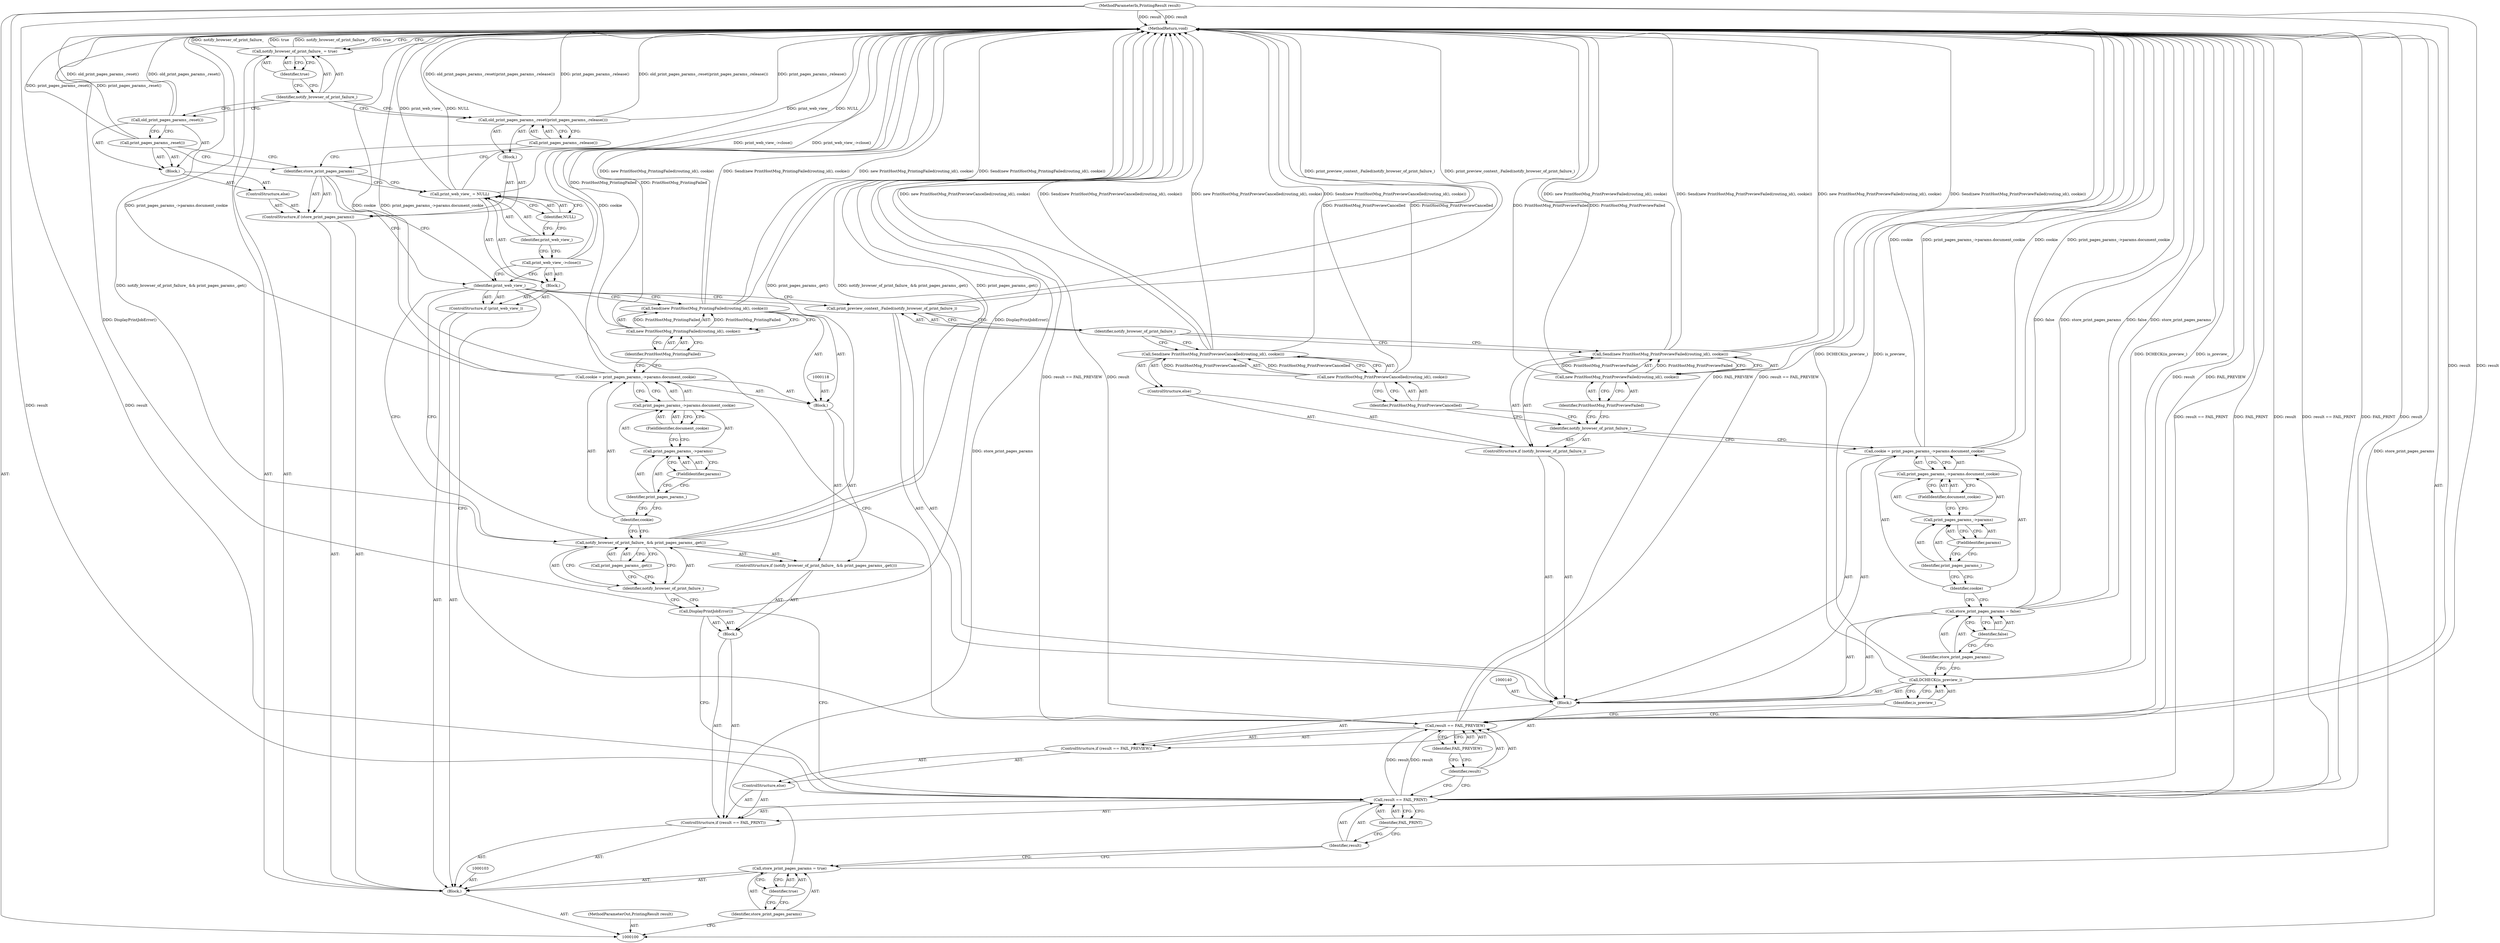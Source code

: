 digraph "1_Chrome_c7a90019bf7054145b11d2577b851cf2779d3d79_3" {
"1000178" [label="(MethodReturn,void)"];
"1000101" [label="(MethodParameterIn,PrintingResult result)"];
"1000244" [label="(MethodParameterOut,PrintingResult result)"];
"1000102" [label="(Block,)"];
"1000130" [label="(ControlStructure,if (result == FAIL_PREVIEW))"];
"1000131" [label="(Call,result == FAIL_PREVIEW)"];
"1000132" [label="(Identifier,result)"];
"1000133" [label="(Identifier,FAIL_PREVIEW)"];
"1000129" [label="(ControlStructure,else)"];
"1000136" [label="(Identifier,is_preview_)"];
"1000135" [label="(Call,DCHECK(is_preview_))"];
"1000139" [label="(Identifier,false)"];
"1000137" [label="(Call,store_print_pages_params = false)"];
"1000138" [label="(Identifier,store_print_pages_params)"];
"1000143" [label="(Call,print_pages_params_->params.document_cookie)"];
"1000144" [label="(Call,print_pages_params_->params)"];
"1000145" [label="(Identifier,print_pages_params_)"];
"1000146" [label="(FieldIdentifier,params)"];
"1000134" [label="(Block,)"];
"1000147" [label="(FieldIdentifier,document_cookie)"];
"1000141" [label="(Call,cookie = print_pages_params_->params.document_cookie)"];
"1000142" [label="(Identifier,cookie)"];
"1000148" [label="(ControlStructure,if (notify_browser_of_print_failure_))"];
"1000149" [label="(Identifier,notify_browser_of_print_failure_)"];
"1000151" [label="(Call,new PrintHostMsg_PrintPreviewFailed(routing_id(), cookie))"];
"1000152" [label="(Identifier,PrintHostMsg_PrintPreviewFailed)"];
"1000150" [label="(Call,Send(new PrintHostMsg_PrintPreviewFailed(routing_id(), cookie)))"];
"1000153" [label="(ControlStructure,else)"];
"1000155" [label="(Call,new PrintHostMsg_PrintPreviewCancelled(routing_id(), cookie))"];
"1000156" [label="(Identifier,PrintHostMsg_PrintPreviewCancelled)"];
"1000154" [label="(Call,Send(new PrintHostMsg_PrintPreviewCancelled(routing_id(), cookie)))"];
"1000158" [label="(Identifier,notify_browser_of_print_failure_)"];
"1000157" [label="(Call,print_preview_context_.Failed(notify_browser_of_print_failure_))"];
"1000106" [label="(Identifier,true)"];
"1000104" [label="(Call,store_print_pages_params = true)"];
"1000105" [label="(Identifier,store_print_pages_params)"];
"1000159" [label="(ControlStructure,if (print_web_view_))"];
"1000161" [label="(Block,)"];
"1000160" [label="(Identifier,print_web_view_)"];
"1000162" [label="(Call,print_web_view_->close())"];
"1000165" [label="(Identifier,NULL)"];
"1000163" [label="(Call,print_web_view_ = NULL)"];
"1000164" [label="(Identifier,print_web_view_)"];
"1000166" [label="(ControlStructure,if (store_print_pages_params))"];
"1000168" [label="(Block,)"];
"1000167" [label="(Identifier,store_print_pages_params)"];
"1000170" [label="(Call,print_pages_params_.release())"];
"1000169" [label="(Call,old_print_pages_params_.reset(print_pages_params_.release()))"];
"1000171" [label="(ControlStructure,else)"];
"1000172" [label="(Block,)"];
"1000173" [label="(Call,print_pages_params_.reset())"];
"1000110" [label="(Identifier,FAIL_PRINT)"];
"1000107" [label="(ControlStructure,if (result == FAIL_PRINT))"];
"1000111" [label="(Block,)"];
"1000108" [label="(Call,result == FAIL_PRINT)"];
"1000109" [label="(Identifier,result)"];
"1000174" [label="(Call,old_print_pages_params_.reset())"];
"1000175" [label="(Call,notify_browser_of_print_failure_ = true)"];
"1000176" [label="(Identifier,notify_browser_of_print_failure_)"];
"1000177" [label="(Identifier,true)"];
"1000112" [label="(Call,DisplayPrintJobError())"];
"1000113" [label="(ControlStructure,if (notify_browser_of_print_failure_ && print_pages_params_.get()))"];
"1000116" [label="(Call,print_pages_params_.get())"];
"1000114" [label="(Call,notify_browser_of_print_failure_ && print_pages_params_.get())"];
"1000115" [label="(Identifier,notify_browser_of_print_failure_)"];
"1000119" [label="(Call,cookie = print_pages_params_->params.document_cookie)"];
"1000120" [label="(Identifier,cookie)"];
"1000121" [label="(Call,print_pages_params_->params.document_cookie)"];
"1000122" [label="(Call,print_pages_params_->params)"];
"1000123" [label="(Identifier,print_pages_params_)"];
"1000124" [label="(FieldIdentifier,params)"];
"1000125" [label="(FieldIdentifier,document_cookie)"];
"1000117" [label="(Block,)"];
"1000127" [label="(Call,new PrintHostMsg_PrintingFailed(routing_id(), cookie))"];
"1000128" [label="(Identifier,PrintHostMsg_PrintingFailed)"];
"1000126" [label="(Call,Send(new PrintHostMsg_PrintingFailed(routing_id(), cookie)))"];
"1000178" -> "1000100"  [label="AST: "];
"1000178" -> "1000175"  [label="CFG: "];
"1000141" -> "1000178"  [label="DDG: cookie"];
"1000141" -> "1000178"  [label="DDG: print_pages_params_->params.document_cookie"];
"1000108" -> "1000178"  [label="DDG: result == FAIL_PRINT"];
"1000108" -> "1000178"  [label="DDG: FAIL_PRINT"];
"1000108" -> "1000178"  [label="DDG: result"];
"1000150" -> "1000178"  [label="DDG: new PrintHostMsg_PrintPreviewFailed(routing_id(), cookie)"];
"1000150" -> "1000178"  [label="DDG: Send(new PrintHostMsg_PrintPreviewFailed(routing_id(), cookie))"];
"1000169" -> "1000178"  [label="DDG: old_print_pages_params_.reset(print_pages_params_.release())"];
"1000169" -> "1000178"  [label="DDG: print_pages_params_.release()"];
"1000157" -> "1000178"  [label="DDG: print_preview_context_.Failed(notify_browser_of_print_failure_)"];
"1000104" -> "1000178"  [label="DDG: store_print_pages_params"];
"1000114" -> "1000178"  [label="DDG: notify_browser_of_print_failure_ && print_pages_params_.get()"];
"1000114" -> "1000178"  [label="DDG: print_pages_params_.get()"];
"1000151" -> "1000178"  [label="DDG: PrintHostMsg_PrintPreviewFailed"];
"1000154" -> "1000178"  [label="DDG: new PrintHostMsg_PrintPreviewCancelled(routing_id(), cookie)"];
"1000154" -> "1000178"  [label="DDG: Send(new PrintHostMsg_PrintPreviewCancelled(routing_id(), cookie))"];
"1000119" -> "1000178"  [label="DDG: print_pages_params_->params.document_cookie"];
"1000119" -> "1000178"  [label="DDG: cookie"];
"1000175" -> "1000178"  [label="DDG: notify_browser_of_print_failure_"];
"1000175" -> "1000178"  [label="DDG: true"];
"1000126" -> "1000178"  [label="DDG: new PrintHostMsg_PrintingFailed(routing_id(), cookie)"];
"1000126" -> "1000178"  [label="DDG: Send(new PrintHostMsg_PrintingFailed(routing_id(), cookie))"];
"1000163" -> "1000178"  [label="DDG: print_web_view_"];
"1000163" -> "1000178"  [label="DDG: NULL"];
"1000131" -> "1000178"  [label="DDG: result"];
"1000131" -> "1000178"  [label="DDG: FAIL_PREVIEW"];
"1000131" -> "1000178"  [label="DDG: result == FAIL_PREVIEW"];
"1000137" -> "1000178"  [label="DDG: false"];
"1000137" -> "1000178"  [label="DDG: store_print_pages_params"];
"1000112" -> "1000178"  [label="DDG: DisplayPrintJobError()"];
"1000135" -> "1000178"  [label="DDG: DCHECK(is_preview_)"];
"1000135" -> "1000178"  [label="DDG: is_preview_"];
"1000101" -> "1000178"  [label="DDG: result"];
"1000173" -> "1000178"  [label="DDG: print_pages_params_.reset()"];
"1000127" -> "1000178"  [label="DDG: PrintHostMsg_PrintingFailed"];
"1000155" -> "1000178"  [label="DDG: PrintHostMsg_PrintPreviewCancelled"];
"1000162" -> "1000178"  [label="DDG: print_web_view_->close()"];
"1000174" -> "1000178"  [label="DDG: old_print_pages_params_.reset()"];
"1000101" -> "1000100"  [label="AST: "];
"1000101" -> "1000178"  [label="DDG: result"];
"1000101" -> "1000108"  [label="DDG: result"];
"1000101" -> "1000131"  [label="DDG: result"];
"1000244" -> "1000100"  [label="AST: "];
"1000102" -> "1000100"  [label="AST: "];
"1000103" -> "1000102"  [label="AST: "];
"1000104" -> "1000102"  [label="AST: "];
"1000107" -> "1000102"  [label="AST: "];
"1000159" -> "1000102"  [label="AST: "];
"1000166" -> "1000102"  [label="AST: "];
"1000175" -> "1000102"  [label="AST: "];
"1000130" -> "1000129"  [label="AST: "];
"1000131" -> "1000130"  [label="AST: "];
"1000134" -> "1000130"  [label="AST: "];
"1000131" -> "1000130"  [label="AST: "];
"1000131" -> "1000133"  [label="CFG: "];
"1000132" -> "1000131"  [label="AST: "];
"1000133" -> "1000131"  [label="AST: "];
"1000136" -> "1000131"  [label="CFG: "];
"1000160" -> "1000131"  [label="CFG: "];
"1000131" -> "1000178"  [label="DDG: result"];
"1000131" -> "1000178"  [label="DDG: FAIL_PREVIEW"];
"1000131" -> "1000178"  [label="DDG: result == FAIL_PREVIEW"];
"1000108" -> "1000131"  [label="DDG: result"];
"1000101" -> "1000131"  [label="DDG: result"];
"1000132" -> "1000131"  [label="AST: "];
"1000132" -> "1000108"  [label="CFG: "];
"1000133" -> "1000132"  [label="CFG: "];
"1000133" -> "1000131"  [label="AST: "];
"1000133" -> "1000132"  [label="CFG: "];
"1000131" -> "1000133"  [label="CFG: "];
"1000129" -> "1000107"  [label="AST: "];
"1000130" -> "1000129"  [label="AST: "];
"1000136" -> "1000135"  [label="AST: "];
"1000136" -> "1000131"  [label="CFG: "];
"1000135" -> "1000136"  [label="CFG: "];
"1000135" -> "1000134"  [label="AST: "];
"1000135" -> "1000136"  [label="CFG: "];
"1000136" -> "1000135"  [label="AST: "];
"1000138" -> "1000135"  [label="CFG: "];
"1000135" -> "1000178"  [label="DDG: DCHECK(is_preview_)"];
"1000135" -> "1000178"  [label="DDG: is_preview_"];
"1000139" -> "1000137"  [label="AST: "];
"1000139" -> "1000138"  [label="CFG: "];
"1000137" -> "1000139"  [label="CFG: "];
"1000137" -> "1000134"  [label="AST: "];
"1000137" -> "1000139"  [label="CFG: "];
"1000138" -> "1000137"  [label="AST: "];
"1000139" -> "1000137"  [label="AST: "];
"1000142" -> "1000137"  [label="CFG: "];
"1000137" -> "1000178"  [label="DDG: false"];
"1000137" -> "1000178"  [label="DDG: store_print_pages_params"];
"1000138" -> "1000137"  [label="AST: "];
"1000138" -> "1000135"  [label="CFG: "];
"1000139" -> "1000138"  [label="CFG: "];
"1000143" -> "1000141"  [label="AST: "];
"1000143" -> "1000147"  [label="CFG: "];
"1000144" -> "1000143"  [label="AST: "];
"1000147" -> "1000143"  [label="AST: "];
"1000141" -> "1000143"  [label="CFG: "];
"1000144" -> "1000143"  [label="AST: "];
"1000144" -> "1000146"  [label="CFG: "];
"1000145" -> "1000144"  [label="AST: "];
"1000146" -> "1000144"  [label="AST: "];
"1000147" -> "1000144"  [label="CFG: "];
"1000145" -> "1000144"  [label="AST: "];
"1000145" -> "1000142"  [label="CFG: "];
"1000146" -> "1000145"  [label="CFG: "];
"1000146" -> "1000144"  [label="AST: "];
"1000146" -> "1000145"  [label="CFG: "];
"1000144" -> "1000146"  [label="CFG: "];
"1000134" -> "1000130"  [label="AST: "];
"1000135" -> "1000134"  [label="AST: "];
"1000137" -> "1000134"  [label="AST: "];
"1000140" -> "1000134"  [label="AST: "];
"1000141" -> "1000134"  [label="AST: "];
"1000148" -> "1000134"  [label="AST: "];
"1000157" -> "1000134"  [label="AST: "];
"1000147" -> "1000143"  [label="AST: "];
"1000147" -> "1000144"  [label="CFG: "];
"1000143" -> "1000147"  [label="CFG: "];
"1000141" -> "1000134"  [label="AST: "];
"1000141" -> "1000143"  [label="CFG: "];
"1000142" -> "1000141"  [label="AST: "];
"1000143" -> "1000141"  [label="AST: "];
"1000149" -> "1000141"  [label="CFG: "];
"1000141" -> "1000178"  [label="DDG: cookie"];
"1000141" -> "1000178"  [label="DDG: print_pages_params_->params.document_cookie"];
"1000142" -> "1000141"  [label="AST: "];
"1000142" -> "1000137"  [label="CFG: "];
"1000145" -> "1000142"  [label="CFG: "];
"1000148" -> "1000134"  [label="AST: "];
"1000149" -> "1000148"  [label="AST: "];
"1000150" -> "1000148"  [label="AST: "];
"1000153" -> "1000148"  [label="AST: "];
"1000149" -> "1000148"  [label="AST: "];
"1000149" -> "1000141"  [label="CFG: "];
"1000152" -> "1000149"  [label="CFG: "];
"1000156" -> "1000149"  [label="CFG: "];
"1000151" -> "1000150"  [label="AST: "];
"1000151" -> "1000152"  [label="CFG: "];
"1000152" -> "1000151"  [label="AST: "];
"1000150" -> "1000151"  [label="CFG: "];
"1000151" -> "1000178"  [label="DDG: PrintHostMsg_PrintPreviewFailed"];
"1000151" -> "1000150"  [label="DDG: PrintHostMsg_PrintPreviewFailed"];
"1000152" -> "1000151"  [label="AST: "];
"1000152" -> "1000149"  [label="CFG: "];
"1000151" -> "1000152"  [label="CFG: "];
"1000150" -> "1000148"  [label="AST: "];
"1000150" -> "1000151"  [label="CFG: "];
"1000151" -> "1000150"  [label="AST: "];
"1000158" -> "1000150"  [label="CFG: "];
"1000150" -> "1000178"  [label="DDG: new PrintHostMsg_PrintPreviewFailed(routing_id(), cookie)"];
"1000150" -> "1000178"  [label="DDG: Send(new PrintHostMsg_PrintPreviewFailed(routing_id(), cookie))"];
"1000151" -> "1000150"  [label="DDG: PrintHostMsg_PrintPreviewFailed"];
"1000153" -> "1000148"  [label="AST: "];
"1000154" -> "1000153"  [label="AST: "];
"1000155" -> "1000154"  [label="AST: "];
"1000155" -> "1000156"  [label="CFG: "];
"1000156" -> "1000155"  [label="AST: "];
"1000154" -> "1000155"  [label="CFG: "];
"1000155" -> "1000178"  [label="DDG: PrintHostMsg_PrintPreviewCancelled"];
"1000155" -> "1000154"  [label="DDG: PrintHostMsg_PrintPreviewCancelled"];
"1000156" -> "1000155"  [label="AST: "];
"1000156" -> "1000149"  [label="CFG: "];
"1000155" -> "1000156"  [label="CFG: "];
"1000154" -> "1000153"  [label="AST: "];
"1000154" -> "1000155"  [label="CFG: "];
"1000155" -> "1000154"  [label="AST: "];
"1000158" -> "1000154"  [label="CFG: "];
"1000154" -> "1000178"  [label="DDG: new PrintHostMsg_PrintPreviewCancelled(routing_id(), cookie)"];
"1000154" -> "1000178"  [label="DDG: Send(new PrintHostMsg_PrintPreviewCancelled(routing_id(), cookie))"];
"1000155" -> "1000154"  [label="DDG: PrintHostMsg_PrintPreviewCancelled"];
"1000158" -> "1000157"  [label="AST: "];
"1000158" -> "1000150"  [label="CFG: "];
"1000158" -> "1000154"  [label="CFG: "];
"1000157" -> "1000158"  [label="CFG: "];
"1000157" -> "1000134"  [label="AST: "];
"1000157" -> "1000158"  [label="CFG: "];
"1000158" -> "1000157"  [label="AST: "];
"1000160" -> "1000157"  [label="CFG: "];
"1000157" -> "1000178"  [label="DDG: print_preview_context_.Failed(notify_browser_of_print_failure_)"];
"1000106" -> "1000104"  [label="AST: "];
"1000106" -> "1000105"  [label="CFG: "];
"1000104" -> "1000106"  [label="CFG: "];
"1000104" -> "1000102"  [label="AST: "];
"1000104" -> "1000106"  [label="CFG: "];
"1000105" -> "1000104"  [label="AST: "];
"1000106" -> "1000104"  [label="AST: "];
"1000109" -> "1000104"  [label="CFG: "];
"1000104" -> "1000178"  [label="DDG: store_print_pages_params"];
"1000105" -> "1000104"  [label="AST: "];
"1000105" -> "1000100"  [label="CFG: "];
"1000106" -> "1000105"  [label="CFG: "];
"1000159" -> "1000102"  [label="AST: "];
"1000160" -> "1000159"  [label="AST: "];
"1000161" -> "1000159"  [label="AST: "];
"1000161" -> "1000159"  [label="AST: "];
"1000162" -> "1000161"  [label="AST: "];
"1000163" -> "1000161"  [label="AST: "];
"1000160" -> "1000159"  [label="AST: "];
"1000160" -> "1000126"  [label="CFG: "];
"1000160" -> "1000114"  [label="CFG: "];
"1000160" -> "1000157"  [label="CFG: "];
"1000160" -> "1000131"  [label="CFG: "];
"1000162" -> "1000160"  [label="CFG: "];
"1000167" -> "1000160"  [label="CFG: "];
"1000162" -> "1000161"  [label="AST: "];
"1000162" -> "1000160"  [label="CFG: "];
"1000164" -> "1000162"  [label="CFG: "];
"1000162" -> "1000178"  [label="DDG: print_web_view_->close()"];
"1000165" -> "1000163"  [label="AST: "];
"1000165" -> "1000164"  [label="CFG: "];
"1000163" -> "1000165"  [label="CFG: "];
"1000163" -> "1000161"  [label="AST: "];
"1000163" -> "1000165"  [label="CFG: "];
"1000164" -> "1000163"  [label="AST: "];
"1000165" -> "1000163"  [label="AST: "];
"1000167" -> "1000163"  [label="CFG: "];
"1000163" -> "1000178"  [label="DDG: print_web_view_"];
"1000163" -> "1000178"  [label="DDG: NULL"];
"1000164" -> "1000163"  [label="AST: "];
"1000164" -> "1000162"  [label="CFG: "];
"1000165" -> "1000164"  [label="CFG: "];
"1000166" -> "1000102"  [label="AST: "];
"1000167" -> "1000166"  [label="AST: "];
"1000168" -> "1000166"  [label="AST: "];
"1000171" -> "1000166"  [label="AST: "];
"1000168" -> "1000166"  [label="AST: "];
"1000169" -> "1000168"  [label="AST: "];
"1000167" -> "1000166"  [label="AST: "];
"1000167" -> "1000163"  [label="CFG: "];
"1000167" -> "1000160"  [label="CFG: "];
"1000170" -> "1000167"  [label="CFG: "];
"1000173" -> "1000167"  [label="CFG: "];
"1000170" -> "1000169"  [label="AST: "];
"1000170" -> "1000167"  [label="CFG: "];
"1000169" -> "1000170"  [label="CFG: "];
"1000169" -> "1000168"  [label="AST: "];
"1000169" -> "1000170"  [label="CFG: "];
"1000170" -> "1000169"  [label="AST: "];
"1000176" -> "1000169"  [label="CFG: "];
"1000169" -> "1000178"  [label="DDG: old_print_pages_params_.reset(print_pages_params_.release())"];
"1000169" -> "1000178"  [label="DDG: print_pages_params_.release()"];
"1000171" -> "1000166"  [label="AST: "];
"1000172" -> "1000171"  [label="AST: "];
"1000172" -> "1000171"  [label="AST: "];
"1000173" -> "1000172"  [label="AST: "];
"1000174" -> "1000172"  [label="AST: "];
"1000173" -> "1000172"  [label="AST: "];
"1000173" -> "1000167"  [label="CFG: "];
"1000174" -> "1000173"  [label="CFG: "];
"1000173" -> "1000178"  [label="DDG: print_pages_params_.reset()"];
"1000110" -> "1000108"  [label="AST: "];
"1000110" -> "1000109"  [label="CFG: "];
"1000108" -> "1000110"  [label="CFG: "];
"1000107" -> "1000102"  [label="AST: "];
"1000108" -> "1000107"  [label="AST: "];
"1000111" -> "1000107"  [label="AST: "];
"1000129" -> "1000107"  [label="AST: "];
"1000111" -> "1000107"  [label="AST: "];
"1000112" -> "1000111"  [label="AST: "];
"1000113" -> "1000111"  [label="AST: "];
"1000108" -> "1000107"  [label="AST: "];
"1000108" -> "1000110"  [label="CFG: "];
"1000109" -> "1000108"  [label="AST: "];
"1000110" -> "1000108"  [label="AST: "];
"1000112" -> "1000108"  [label="CFG: "];
"1000132" -> "1000108"  [label="CFG: "];
"1000108" -> "1000178"  [label="DDG: result == FAIL_PRINT"];
"1000108" -> "1000178"  [label="DDG: FAIL_PRINT"];
"1000108" -> "1000178"  [label="DDG: result"];
"1000101" -> "1000108"  [label="DDG: result"];
"1000108" -> "1000131"  [label="DDG: result"];
"1000109" -> "1000108"  [label="AST: "];
"1000109" -> "1000104"  [label="CFG: "];
"1000110" -> "1000109"  [label="CFG: "];
"1000174" -> "1000172"  [label="AST: "];
"1000174" -> "1000173"  [label="CFG: "];
"1000176" -> "1000174"  [label="CFG: "];
"1000174" -> "1000178"  [label="DDG: old_print_pages_params_.reset()"];
"1000175" -> "1000102"  [label="AST: "];
"1000175" -> "1000177"  [label="CFG: "];
"1000176" -> "1000175"  [label="AST: "];
"1000177" -> "1000175"  [label="AST: "];
"1000178" -> "1000175"  [label="CFG: "];
"1000175" -> "1000178"  [label="DDG: notify_browser_of_print_failure_"];
"1000175" -> "1000178"  [label="DDG: true"];
"1000176" -> "1000175"  [label="AST: "];
"1000176" -> "1000169"  [label="CFG: "];
"1000176" -> "1000174"  [label="CFG: "];
"1000177" -> "1000176"  [label="CFG: "];
"1000177" -> "1000175"  [label="AST: "];
"1000177" -> "1000176"  [label="CFG: "];
"1000175" -> "1000177"  [label="CFG: "];
"1000112" -> "1000111"  [label="AST: "];
"1000112" -> "1000108"  [label="CFG: "];
"1000115" -> "1000112"  [label="CFG: "];
"1000112" -> "1000178"  [label="DDG: DisplayPrintJobError()"];
"1000113" -> "1000111"  [label="AST: "];
"1000114" -> "1000113"  [label="AST: "];
"1000117" -> "1000113"  [label="AST: "];
"1000116" -> "1000114"  [label="AST: "];
"1000116" -> "1000115"  [label="CFG: "];
"1000114" -> "1000116"  [label="CFG: "];
"1000114" -> "1000113"  [label="AST: "];
"1000114" -> "1000115"  [label="CFG: "];
"1000114" -> "1000116"  [label="CFG: "];
"1000115" -> "1000114"  [label="AST: "];
"1000116" -> "1000114"  [label="AST: "];
"1000120" -> "1000114"  [label="CFG: "];
"1000160" -> "1000114"  [label="CFG: "];
"1000114" -> "1000178"  [label="DDG: notify_browser_of_print_failure_ && print_pages_params_.get()"];
"1000114" -> "1000178"  [label="DDG: print_pages_params_.get()"];
"1000115" -> "1000114"  [label="AST: "];
"1000115" -> "1000112"  [label="CFG: "];
"1000116" -> "1000115"  [label="CFG: "];
"1000114" -> "1000115"  [label="CFG: "];
"1000119" -> "1000117"  [label="AST: "];
"1000119" -> "1000121"  [label="CFG: "];
"1000120" -> "1000119"  [label="AST: "];
"1000121" -> "1000119"  [label="AST: "];
"1000128" -> "1000119"  [label="CFG: "];
"1000119" -> "1000178"  [label="DDG: print_pages_params_->params.document_cookie"];
"1000119" -> "1000178"  [label="DDG: cookie"];
"1000120" -> "1000119"  [label="AST: "];
"1000120" -> "1000114"  [label="CFG: "];
"1000123" -> "1000120"  [label="CFG: "];
"1000121" -> "1000119"  [label="AST: "];
"1000121" -> "1000125"  [label="CFG: "];
"1000122" -> "1000121"  [label="AST: "];
"1000125" -> "1000121"  [label="AST: "];
"1000119" -> "1000121"  [label="CFG: "];
"1000122" -> "1000121"  [label="AST: "];
"1000122" -> "1000124"  [label="CFG: "];
"1000123" -> "1000122"  [label="AST: "];
"1000124" -> "1000122"  [label="AST: "];
"1000125" -> "1000122"  [label="CFG: "];
"1000123" -> "1000122"  [label="AST: "];
"1000123" -> "1000120"  [label="CFG: "];
"1000124" -> "1000123"  [label="CFG: "];
"1000124" -> "1000122"  [label="AST: "];
"1000124" -> "1000123"  [label="CFG: "];
"1000122" -> "1000124"  [label="CFG: "];
"1000125" -> "1000121"  [label="AST: "];
"1000125" -> "1000122"  [label="CFG: "];
"1000121" -> "1000125"  [label="CFG: "];
"1000117" -> "1000113"  [label="AST: "];
"1000118" -> "1000117"  [label="AST: "];
"1000119" -> "1000117"  [label="AST: "];
"1000126" -> "1000117"  [label="AST: "];
"1000127" -> "1000126"  [label="AST: "];
"1000127" -> "1000128"  [label="CFG: "];
"1000128" -> "1000127"  [label="AST: "];
"1000126" -> "1000127"  [label="CFG: "];
"1000127" -> "1000178"  [label="DDG: PrintHostMsg_PrintingFailed"];
"1000127" -> "1000126"  [label="DDG: PrintHostMsg_PrintingFailed"];
"1000128" -> "1000127"  [label="AST: "];
"1000128" -> "1000119"  [label="CFG: "];
"1000127" -> "1000128"  [label="CFG: "];
"1000126" -> "1000117"  [label="AST: "];
"1000126" -> "1000127"  [label="CFG: "];
"1000127" -> "1000126"  [label="AST: "];
"1000160" -> "1000126"  [label="CFG: "];
"1000126" -> "1000178"  [label="DDG: new PrintHostMsg_PrintingFailed(routing_id(), cookie)"];
"1000126" -> "1000178"  [label="DDG: Send(new PrintHostMsg_PrintingFailed(routing_id(), cookie))"];
"1000127" -> "1000126"  [label="DDG: PrintHostMsg_PrintingFailed"];
}
